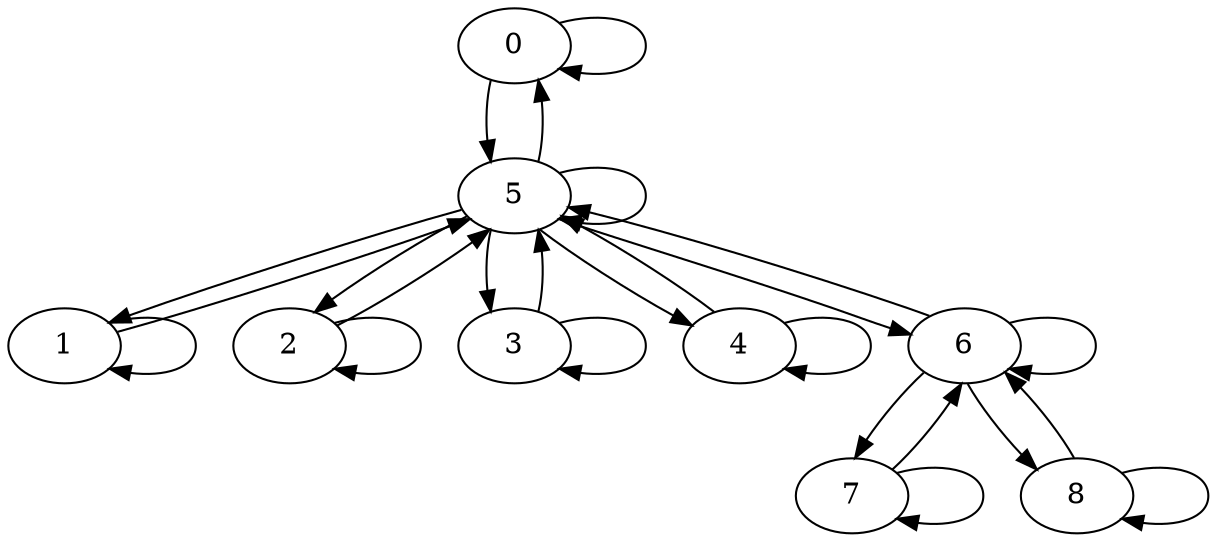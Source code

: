 digraph "" {
	graph [nodesep=0.5];
	0 -> 0	[len=2,
		weight=1.0];
	0 -> 5	[len=2,
		weight=1.0];
	1 -> 1	[len=2,
		weight=1.0];
	1 -> 5	[len=2,
		weight=1.0];
	2 -> 2	[len=2,
		weight=1.0];
	2 -> 5	[len=2,
		weight=1.0];
	3 -> 3	[len=2,
		weight=1.0];
	3 -> 5	[len=2,
		weight=1.0];
	4 -> 4	[len=2,
		weight=1.0];
	4 -> 5	[len=2,
		weight=1.0];
	5 -> 0	[len=2,
		weight=1.0];
	5 -> 1	[len=2,
		weight=1.0];
	5 -> 2	[len=2,
		weight=1.0];
	5 -> 3	[len=2,
		weight=1.0];
	5 -> 4	[len=2,
		weight=1.0];
	5 -> 5	[len=2,
		weight=1.0];
	5 -> 6	[len=2,
		weight=1.0];
	6 -> 5	[len=2,
		weight=1.0];
	6 -> 6	[len=2,
		weight=1.0];
	6 -> 7	[len=2,
		weight=1.0];
	6 -> 8	[len=2,
		weight=1.0];
	7 -> 6	[len=2,
		weight=1.0];
	7 -> 7	[len=2,
		weight=1.0];
	8 -> 6	[len=2,
		weight=1.0];
	8 -> 8	[len=2,
		weight=1.0];
}

